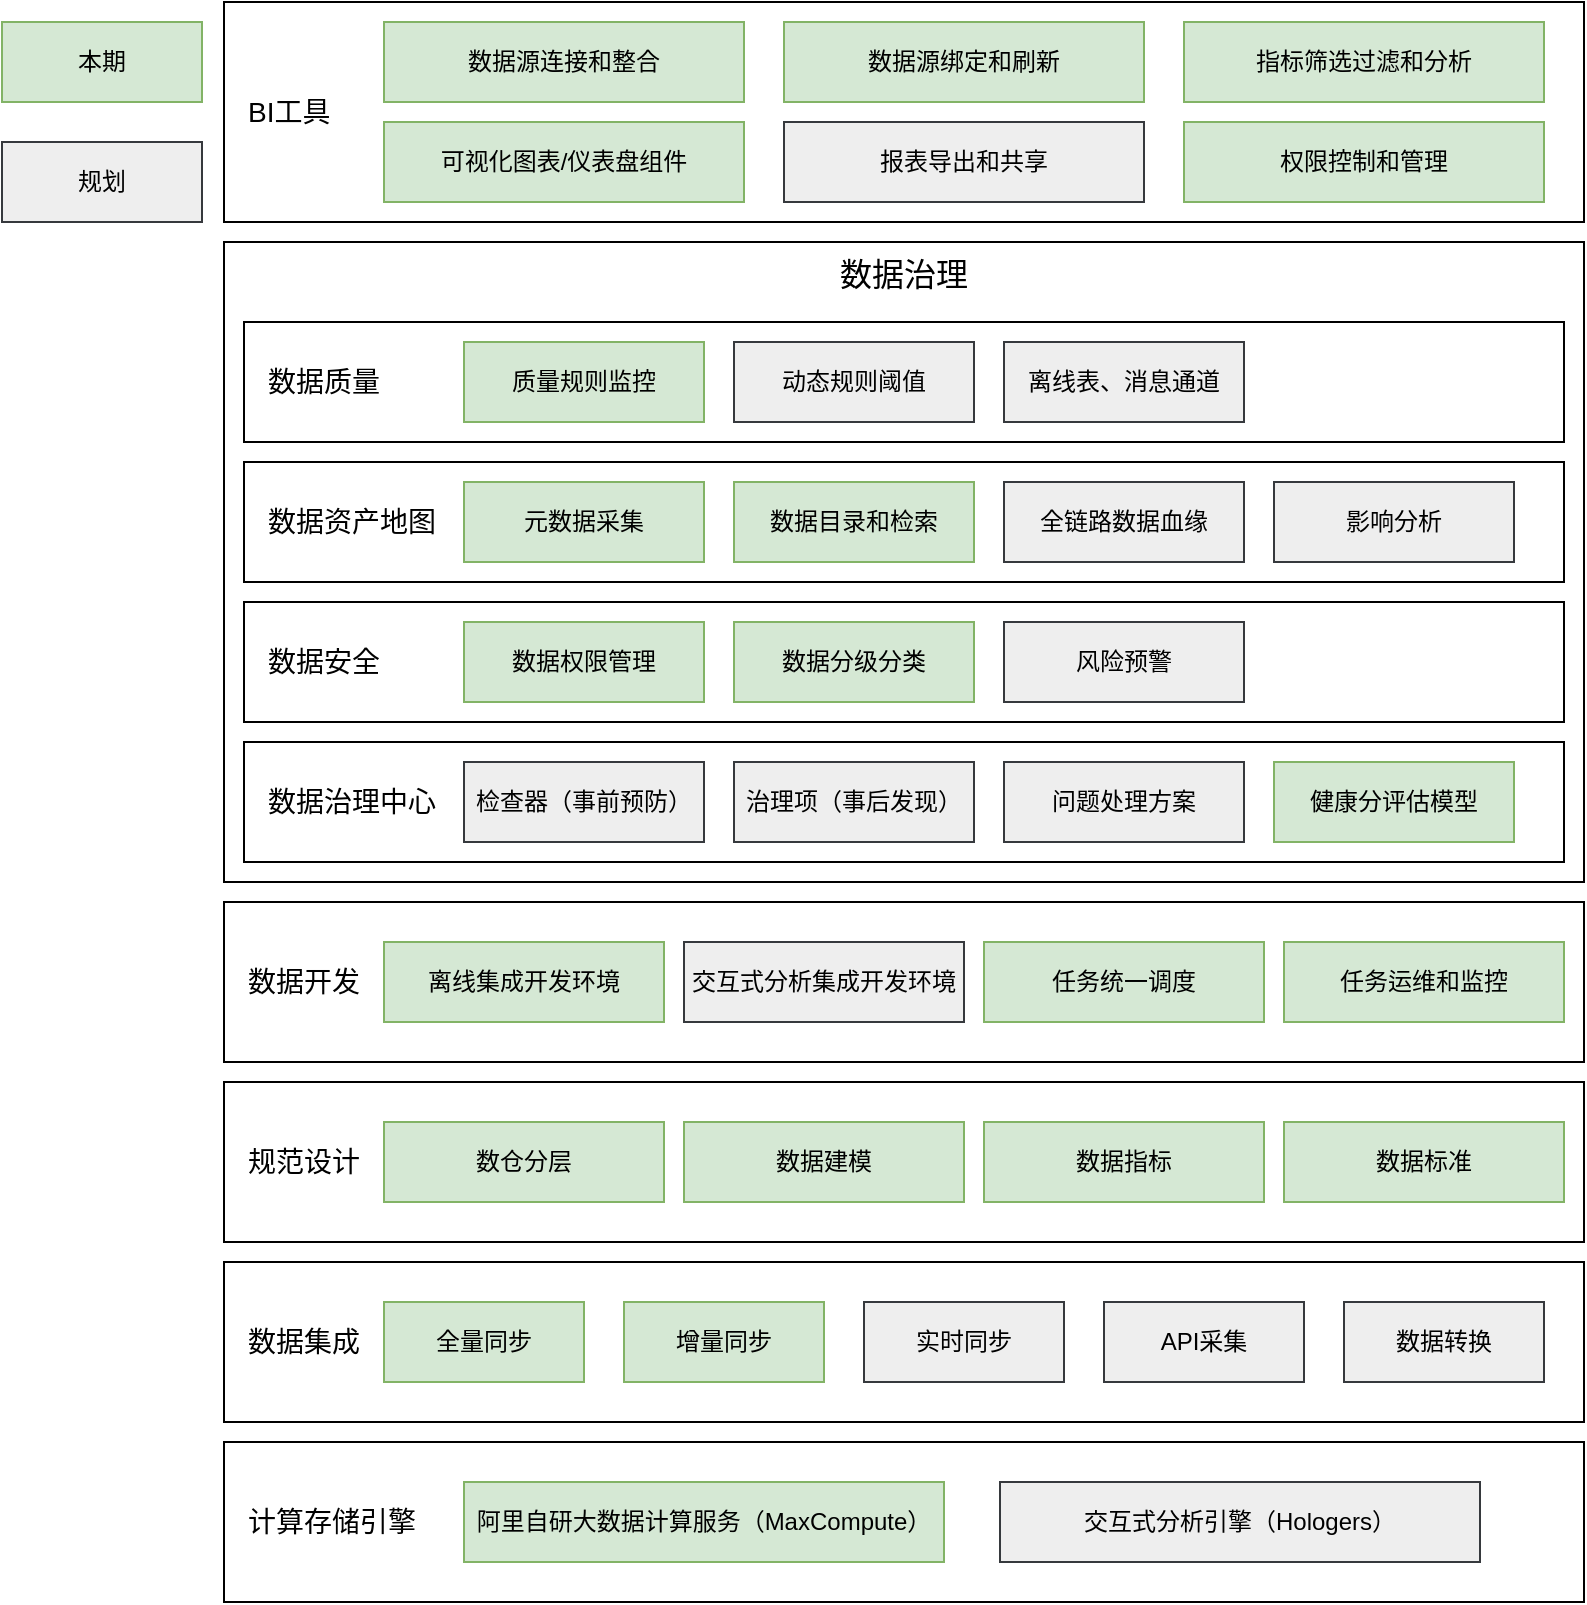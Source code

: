 <mxfile version="21.6.8" type="device">
  <diagram name="第 1 页" id="kfSMxD-ZnBXREKo955Rc">
    <mxGraphModel dx="3072" dy="828" grid="1" gridSize="10" guides="1" tooltips="1" connect="1" arrows="1" fold="1" page="1" pageScale="1" pageWidth="827" pageHeight="1169" math="0" shadow="0">
      <root>
        <mxCell id="0" />
        <mxCell id="1" parent="0" />
        <mxCell id="-a8pm589WH-SlMhMmDhZ-1" value="数据开发" style="rounded=0;whiteSpace=wrap;html=1;fontSize=14;verticalAlign=middle;labelPosition=center;verticalLabelPosition=middle;align=left;horizontal=1;spacingTop=0;spacingLeft=10;" parent="1" vertex="1">
          <mxGeometry x="-1527" y="569" width="680" height="80" as="geometry" />
        </mxCell>
        <mxCell id="X74YcVB7wnx7yH2umN-W-35" value="规范设计" style="rounded=0;whiteSpace=wrap;html=1;fontSize=14;verticalAlign=middle;labelPosition=center;verticalLabelPosition=middle;align=left;horizontal=1;spacingTop=0;spacingLeft=10;" parent="1" vertex="1">
          <mxGeometry x="-1527" y="659" width="680" height="80" as="geometry" />
        </mxCell>
        <mxCell id="X74YcVB7wnx7yH2umN-W-34" value="数据集成" style="rounded=0;whiteSpace=wrap;html=1;fontSize=14;verticalAlign=middle;labelPosition=center;verticalLabelPosition=middle;align=left;horizontal=1;spacingTop=0;spacingLeft=10;" parent="1" vertex="1">
          <mxGeometry x="-1527" y="749" width="680" height="80" as="geometry" />
        </mxCell>
        <mxCell id="X74YcVB7wnx7yH2umN-W-32" value="计算存储引擎" style="rounded=0;whiteSpace=wrap;html=1;fontSize=14;verticalAlign=middle;labelPosition=center;verticalLabelPosition=middle;align=left;horizontal=1;spacingTop=0;spacingLeft=10;" parent="1" vertex="1">
          <mxGeometry x="-1527" y="839" width="680" height="80" as="geometry" />
        </mxCell>
        <mxCell id="X74YcVB7wnx7yH2umN-W-2" value="阿里自研大数据计算服务（MaxCompute）" style="rounded=0;whiteSpace=wrap;html=1;fillColor=#d5e8d4;strokeColor=#82b366;" parent="1" vertex="1">
          <mxGeometry x="-1407" y="859" width="240" height="40" as="geometry" />
        </mxCell>
        <mxCell id="X74YcVB7wnx7yH2umN-W-3" value="交互式分析引擎（Hologers）" style="rounded=0;whiteSpace=wrap;html=1;container=0;fontSize=12;fillColor=#eeeeee;strokeColor=#36393d;" parent="1" vertex="1">
          <mxGeometry x="-1139" y="859" width="240" height="40" as="geometry" />
        </mxCell>
        <mxCell id="X74YcVB7wnx7yH2umN-W-5" value="全量同步" style="rounded=0;whiteSpace=wrap;html=1;fillColor=#d5e8d4;strokeColor=#82b366;" parent="1" vertex="1">
          <mxGeometry x="-1447" y="769" width="100" height="40" as="geometry" />
        </mxCell>
        <mxCell id="X74YcVB7wnx7yH2umN-W-6" value="增量同步" style="rounded=0;whiteSpace=wrap;html=1;fillColor=#d5e8d4;strokeColor=#82b366;" parent="1" vertex="1">
          <mxGeometry x="-1327" y="769" width="100" height="40" as="geometry" />
        </mxCell>
        <mxCell id="X74YcVB7wnx7yH2umN-W-7" value="实时同步" style="rounded=0;whiteSpace=wrap;html=1;fillColor=#eeeeee;strokeColor=#36393d;" parent="1" vertex="1">
          <mxGeometry x="-1207" y="769" width="100" height="40" as="geometry" />
        </mxCell>
        <mxCell id="X74YcVB7wnx7yH2umN-W-8" value="API采集" style="rounded=0;whiteSpace=wrap;html=1;fillColor=#eeeeee;strokeColor=#36393d;" parent="1" vertex="1">
          <mxGeometry x="-1087" y="769" width="100" height="40" as="geometry" />
        </mxCell>
        <mxCell id="X74YcVB7wnx7yH2umN-W-9" value="数据转换" style="rounded=0;whiteSpace=wrap;html=1;fillColor=#eeeeee;strokeColor=#36393d;" parent="1" vertex="1">
          <mxGeometry x="-967" y="769" width="100" height="40" as="geometry" />
        </mxCell>
        <mxCell id="X74YcVB7wnx7yH2umN-W-11" value="数仓分层" style="rounded=0;whiteSpace=wrap;html=1;fillColor=#d5e8d4;strokeColor=#82b366;" parent="1" vertex="1">
          <mxGeometry x="-1447" y="679" width="140" height="40" as="geometry" />
        </mxCell>
        <mxCell id="X74YcVB7wnx7yH2umN-W-12" value="数据标准" style="rounded=0;whiteSpace=wrap;html=1;fillColor=#d5e8d4;strokeColor=#82b366;" parent="1" vertex="1">
          <mxGeometry x="-997" y="679" width="140" height="40" as="geometry" />
        </mxCell>
        <mxCell id="X74YcVB7wnx7yH2umN-W-13" value="数据指标" style="rounded=0;whiteSpace=wrap;html=1;fillColor=#d5e8d4;strokeColor=#82b366;" parent="1" vertex="1">
          <mxGeometry x="-1147" y="679" width="140" height="40" as="geometry" />
        </mxCell>
        <mxCell id="X74YcVB7wnx7yH2umN-W-14" value="数据建模" style="rounded=0;whiteSpace=wrap;html=1;fillColor=#d5e8d4;strokeColor=#82b366;" parent="1" vertex="1">
          <mxGeometry x="-1297" y="679" width="140" height="40" as="geometry" />
        </mxCell>
        <mxCell id="X74YcVB7wnx7yH2umN-W-16" value="离线集成开发环境" style="rounded=0;whiteSpace=wrap;html=1;fillColor=#d5e8d4;strokeColor=#82b366;" parent="1" vertex="1">
          <mxGeometry x="-1447" y="589" width="140" height="40" as="geometry" />
        </mxCell>
        <mxCell id="X74YcVB7wnx7yH2umN-W-17" value="任务运维和监控" style="rounded=0;whiteSpace=wrap;html=1;fillColor=#d5e8d4;strokeColor=#82b366;" parent="1" vertex="1">
          <mxGeometry x="-997" y="589" width="140" height="40" as="geometry" />
        </mxCell>
        <mxCell id="X74YcVB7wnx7yH2umN-W-31" value="任务统一调度" style="rounded=0;whiteSpace=wrap;html=1;fillColor=#d5e8d4;strokeColor=#82b366;" parent="1" vertex="1">
          <mxGeometry x="-1147" y="589" width="140" height="40" as="geometry" />
        </mxCell>
        <mxCell id="X74YcVB7wnx7yH2umN-W-36" value="数据治理" style="rounded=0;whiteSpace=wrap;html=1;fontSize=16;verticalAlign=top;labelPosition=center;verticalLabelPosition=middle;align=center;horizontal=1;spacingTop=0;spacingLeft=0;" parent="1" vertex="1">
          <mxGeometry x="-1527" y="239" width="680" height="320" as="geometry" />
        </mxCell>
        <mxCell id="X74YcVB7wnx7yH2umN-W-37" value="交互式分析集成开发环境" style="rounded=0;whiteSpace=wrap;html=1;fillColor=#eeeeee;strokeColor=#36393d;" parent="1" vertex="1">
          <mxGeometry x="-1297" y="589" width="140" height="40" as="geometry" />
        </mxCell>
        <mxCell id="X74YcVB7wnx7yH2umN-W-41" value="&lt;font style=&quot;font-size: 14px;&quot;&gt;数据质量&lt;/font&gt;" style="rounded=0;whiteSpace=wrap;html=1;align=left;spacingLeft=10;" parent="1" vertex="1">
          <mxGeometry x="-1517" y="279" width="660" height="60" as="geometry" />
        </mxCell>
        <mxCell id="X74YcVB7wnx7yH2umN-W-40" value="动态规则阈值" style="rounded=0;whiteSpace=wrap;html=1;fillColor=#eeeeee;strokeColor=#36393d;" parent="1" vertex="1">
          <mxGeometry x="-1272" y="289" width="120" height="40" as="geometry" />
        </mxCell>
        <mxCell id="X74YcVB7wnx7yH2umN-W-39" value="质量规则监控" style="rounded=0;whiteSpace=wrap;html=1;fillColor=#d5e8d4;strokeColor=#82b366;" parent="1" vertex="1">
          <mxGeometry x="-1407" y="289" width="120" height="40" as="geometry" />
        </mxCell>
        <mxCell id="X74YcVB7wnx7yH2umN-W-43" value="数据安全" style="rounded=0;whiteSpace=wrap;html=1;align=left;spacingLeft=10;fontSize=14;" parent="1" vertex="1">
          <mxGeometry x="-1517" y="419" width="660" height="60" as="geometry" />
        </mxCell>
        <mxCell id="X74YcVB7wnx7yH2umN-W-44" value="数据资产地图" style="rounded=0;whiteSpace=wrap;html=1;align=left;spacingLeft=10;fontSize=14;" parent="1" vertex="1">
          <mxGeometry x="-1517" y="349" width="660" height="60" as="geometry" />
        </mxCell>
        <mxCell id="X74YcVB7wnx7yH2umN-W-45" value="数据治理中心" style="rounded=0;whiteSpace=wrap;html=1;align=left;spacingLeft=10;fontSize=14;" parent="1" vertex="1">
          <mxGeometry x="-1517" y="489" width="660" height="60" as="geometry" />
        </mxCell>
        <mxCell id="X74YcVB7wnx7yH2umN-W-47" value="离线表、消息通道" style="rounded=0;whiteSpace=wrap;html=1;fillColor=#eeeeee;strokeColor=#36393d;" parent="1" vertex="1">
          <mxGeometry x="-1137" y="289" width="120" height="40" as="geometry" />
        </mxCell>
        <mxCell id="X74YcVB7wnx7yH2umN-W-48" value="元数据采集" style="rounded=0;whiteSpace=wrap;html=1;fillColor=#d5e8d4;strokeColor=#82b366;" parent="1" vertex="1">
          <mxGeometry x="-1407" y="359" width="120" height="40" as="geometry" />
        </mxCell>
        <mxCell id="X74YcVB7wnx7yH2umN-W-49" value="全链路数据血缘" style="rounded=0;whiteSpace=wrap;html=1;fillColor=#eeeeee;strokeColor=#36393d;" parent="1" vertex="1">
          <mxGeometry x="-1137" y="359" width="120" height="40" as="geometry" />
        </mxCell>
        <mxCell id="X74YcVB7wnx7yH2umN-W-50" value="数据目录和检索" style="rounded=0;whiteSpace=wrap;html=1;fillColor=#d5e8d4;strokeColor=#82b366;" parent="1" vertex="1">
          <mxGeometry x="-1272" y="359" width="120" height="40" as="geometry" />
        </mxCell>
        <mxCell id="X74YcVB7wnx7yH2umN-W-51" value="影响分析" style="rounded=0;whiteSpace=wrap;html=1;fillColor=#eeeeee;strokeColor=#36393d;" parent="1" vertex="1">
          <mxGeometry x="-1002" y="359" width="120" height="40" as="geometry" />
        </mxCell>
        <mxCell id="X74YcVB7wnx7yH2umN-W-52" value="数据分级分类" style="rounded=0;whiteSpace=wrap;html=1;fillColor=#d5e8d4;strokeColor=#82b366;" parent="1" vertex="1">
          <mxGeometry x="-1272" y="429" width="120" height="40" as="geometry" />
        </mxCell>
        <mxCell id="X74YcVB7wnx7yH2umN-W-53" value="数据权限管理" style="rounded=0;whiteSpace=wrap;html=1;fillColor=#d5e8d4;strokeColor=#82b366;" parent="1" vertex="1">
          <mxGeometry x="-1407" y="429" width="120" height="40" as="geometry" />
        </mxCell>
        <mxCell id="X74YcVB7wnx7yH2umN-W-54" value="风险预警" style="rounded=0;whiteSpace=wrap;html=1;fillColor=#eeeeee;strokeColor=#36393d;" parent="1" vertex="1">
          <mxGeometry x="-1137" y="429" width="120" height="40" as="geometry" />
        </mxCell>
        <mxCell id="X74YcVB7wnx7yH2umN-W-55" value="检查器（事前预防）" style="rounded=0;whiteSpace=wrap;html=1;fillColor=#eeeeee;strokeColor=#36393d;" parent="1" vertex="1">
          <mxGeometry x="-1407" y="499" width="120" height="40" as="geometry" />
        </mxCell>
        <mxCell id="X74YcVB7wnx7yH2umN-W-56" value="治理项（事后发现）" style="rounded=0;whiteSpace=wrap;html=1;fillColor=#eeeeee;strokeColor=#36393d;" parent="1" vertex="1">
          <mxGeometry x="-1272" y="499" width="120" height="40" as="geometry" />
        </mxCell>
        <mxCell id="X74YcVB7wnx7yH2umN-W-57" value="问题处理方案" style="rounded=0;whiteSpace=wrap;html=1;fillColor=#eeeeee;strokeColor=#36393d;" parent="1" vertex="1">
          <mxGeometry x="-1137" y="499" width="120" height="40" as="geometry" />
        </mxCell>
        <mxCell id="X74YcVB7wnx7yH2umN-W-58" value="健康分评估模型" style="rounded=0;whiteSpace=wrap;html=1;fillColor=#d5e8d4;strokeColor=#82b366;" parent="1" vertex="1">
          <mxGeometry x="-1002" y="499" width="120" height="40" as="geometry" />
        </mxCell>
        <mxCell id="X74YcVB7wnx7yH2umN-W-59" value="BI工具" style="rounded=0;whiteSpace=wrap;html=1;fontSize=14;verticalAlign=middle;labelPosition=center;verticalLabelPosition=middle;align=left;horizontal=1;spacingTop=0;spacingLeft=10;" parent="1" vertex="1">
          <mxGeometry x="-1527" y="119" width="680" height="110" as="geometry" />
        </mxCell>
        <mxCell id="X74YcVB7wnx7yH2umN-W-60" value="数据源连接和整合" style="rounded=0;whiteSpace=wrap;html=1;fillColor=#d5e8d4;strokeColor=#82b366;" parent="1" vertex="1">
          <mxGeometry x="-1447" y="129" width="180" height="40" as="geometry" />
        </mxCell>
        <mxCell id="X74YcVB7wnx7yH2umN-W-61" value="数据源绑定和刷新" style="rounded=0;whiteSpace=wrap;html=1;fillColor=#d5e8d4;strokeColor=#82b366;" parent="1" vertex="1">
          <mxGeometry x="-1247" y="129" width="180" height="40" as="geometry" />
        </mxCell>
        <mxCell id="X74YcVB7wnx7yH2umN-W-62" value="指标筛选过滤和分析" style="rounded=0;whiteSpace=wrap;html=1;fillColor=#d5e8d4;strokeColor=#82b366;" parent="1" vertex="1">
          <mxGeometry x="-1047" y="129" width="180" height="40" as="geometry" />
        </mxCell>
        <mxCell id="X74YcVB7wnx7yH2umN-W-63" value="可视化图表/仪表盘组件" style="rounded=0;whiteSpace=wrap;html=1;fillColor=#d5e8d4;strokeColor=#82b366;" parent="1" vertex="1">
          <mxGeometry x="-1447" y="179" width="180" height="40" as="geometry" />
        </mxCell>
        <mxCell id="X74YcVB7wnx7yH2umN-W-64" value="报表导出和共享" style="rounded=0;whiteSpace=wrap;html=1;fillColor=#eeeeee;strokeColor=#36393d;" parent="1" vertex="1">
          <mxGeometry x="-1247" y="179" width="180" height="40" as="geometry" />
        </mxCell>
        <mxCell id="X74YcVB7wnx7yH2umN-W-65" value="权限控制和管理" style="rounded=0;whiteSpace=wrap;html=1;fillColor=#d5e8d4;strokeColor=#82b366;" parent="1" vertex="1">
          <mxGeometry x="-1047" y="179" width="180" height="40" as="geometry" />
        </mxCell>
        <mxCell id="-a8pm589WH-SlMhMmDhZ-5" value="本期" style="rounded=0;whiteSpace=wrap;html=1;fillColor=#d5e8d4;strokeColor=#82b366;" parent="1" vertex="1">
          <mxGeometry x="-1638" y="129" width="100" height="40" as="geometry" />
        </mxCell>
        <mxCell id="-a8pm589WH-SlMhMmDhZ-6" value="规划" style="rounded=0;whiteSpace=wrap;html=1;fillColor=#eeeeee;strokeColor=#36393d;" parent="1" vertex="1">
          <mxGeometry x="-1638" y="189" width="100" height="40" as="geometry" />
        </mxCell>
      </root>
    </mxGraphModel>
  </diagram>
</mxfile>
